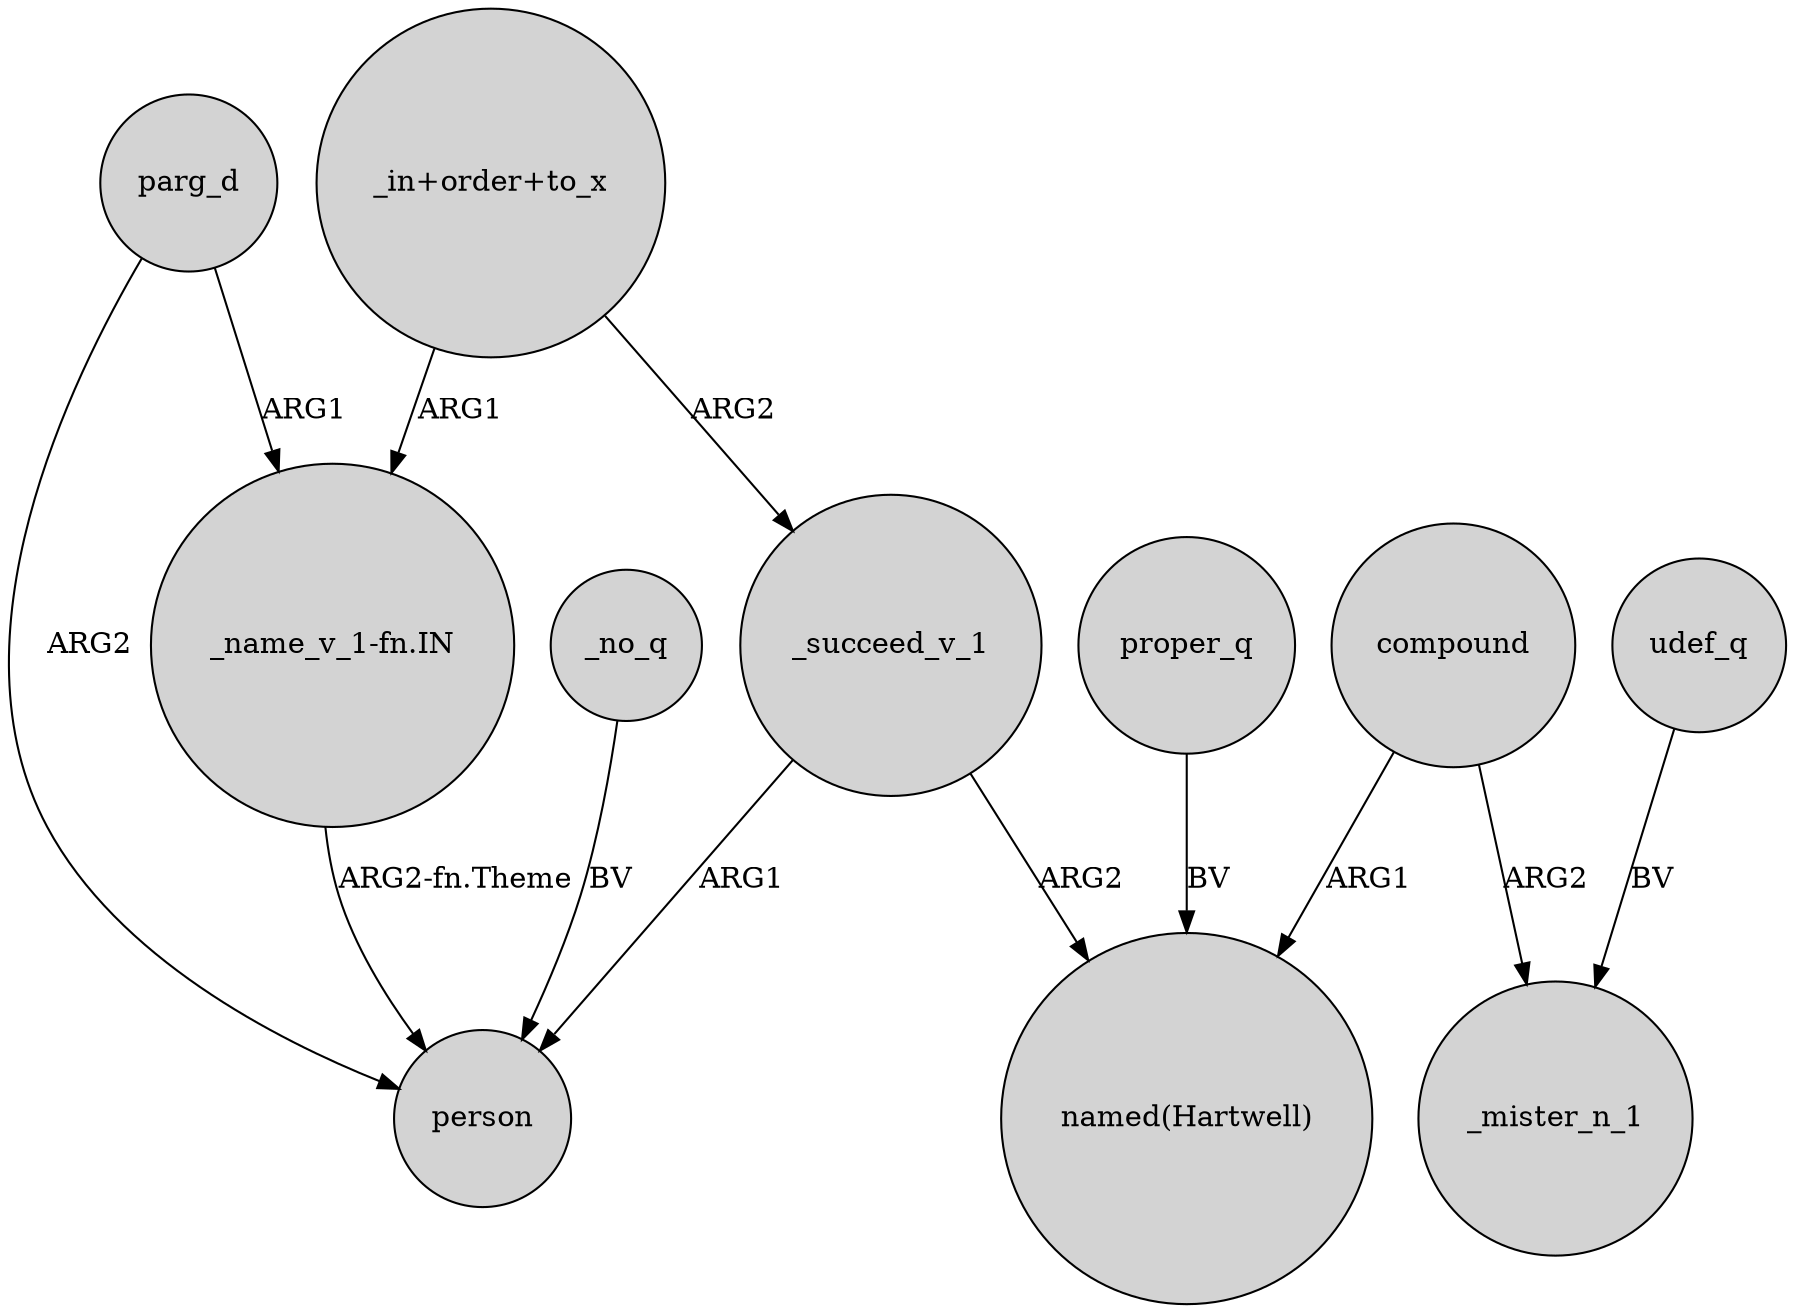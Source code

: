 digraph {
	node [shape=circle style=filled]
	"_in+order+to_x" -> _succeed_v_1 [label=ARG2]
	parg_d -> person [label=ARG2]
	udef_q -> _mister_n_1 [label=BV]
	"_name_v_1-fn.IN" -> person [label="ARG2-fn.Theme"]
	compound -> "named(Hartwell)" [label=ARG1]
	"_in+order+to_x" -> "_name_v_1-fn.IN" [label=ARG1]
	_succeed_v_1 -> person [label=ARG1]
	proper_q -> "named(Hartwell)" [label=BV]
	_succeed_v_1 -> "named(Hartwell)" [label=ARG2]
	_no_q -> person [label=BV]
	parg_d -> "_name_v_1-fn.IN" [label=ARG1]
	compound -> _mister_n_1 [label=ARG2]
}
